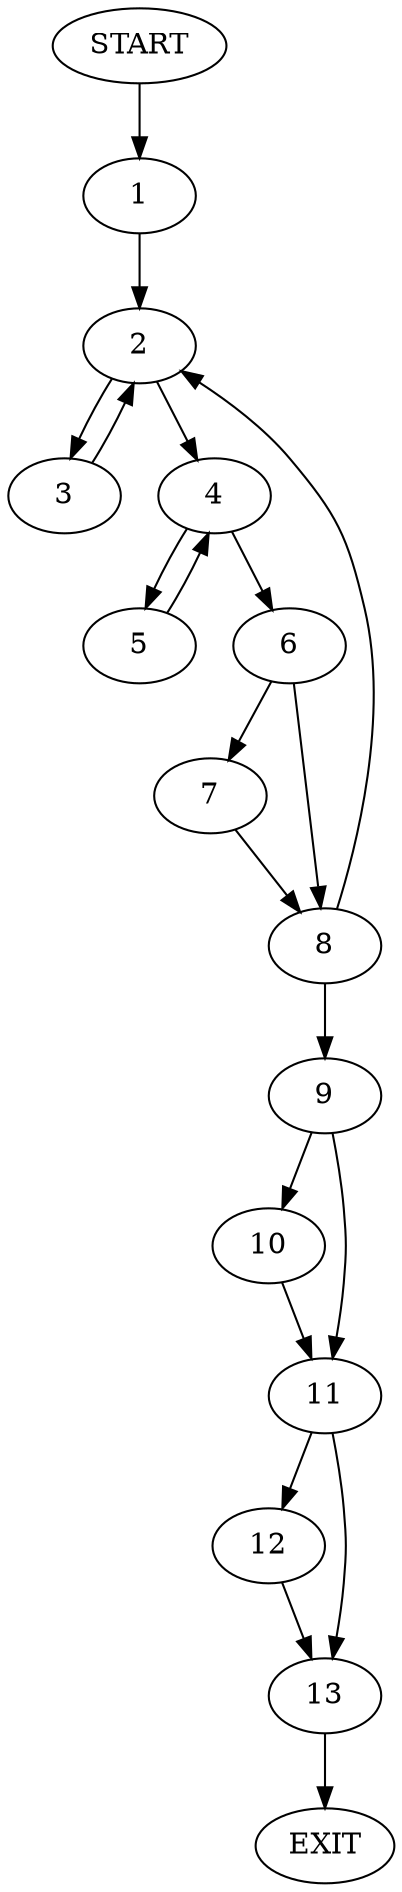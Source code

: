 digraph {
0 [label="START"]
14 [label="EXIT"]
0 -> 1
1 -> 2
2 -> 3
2 -> 4
3 -> 2
4 -> 5
4 -> 6
5 -> 4
6 -> 7
6 -> 8
8 -> 2
8 -> 9
7 -> 8
9 -> 10
9 -> 11
11 -> 12
11 -> 13
10 -> 11
12 -> 13
13 -> 14
}
